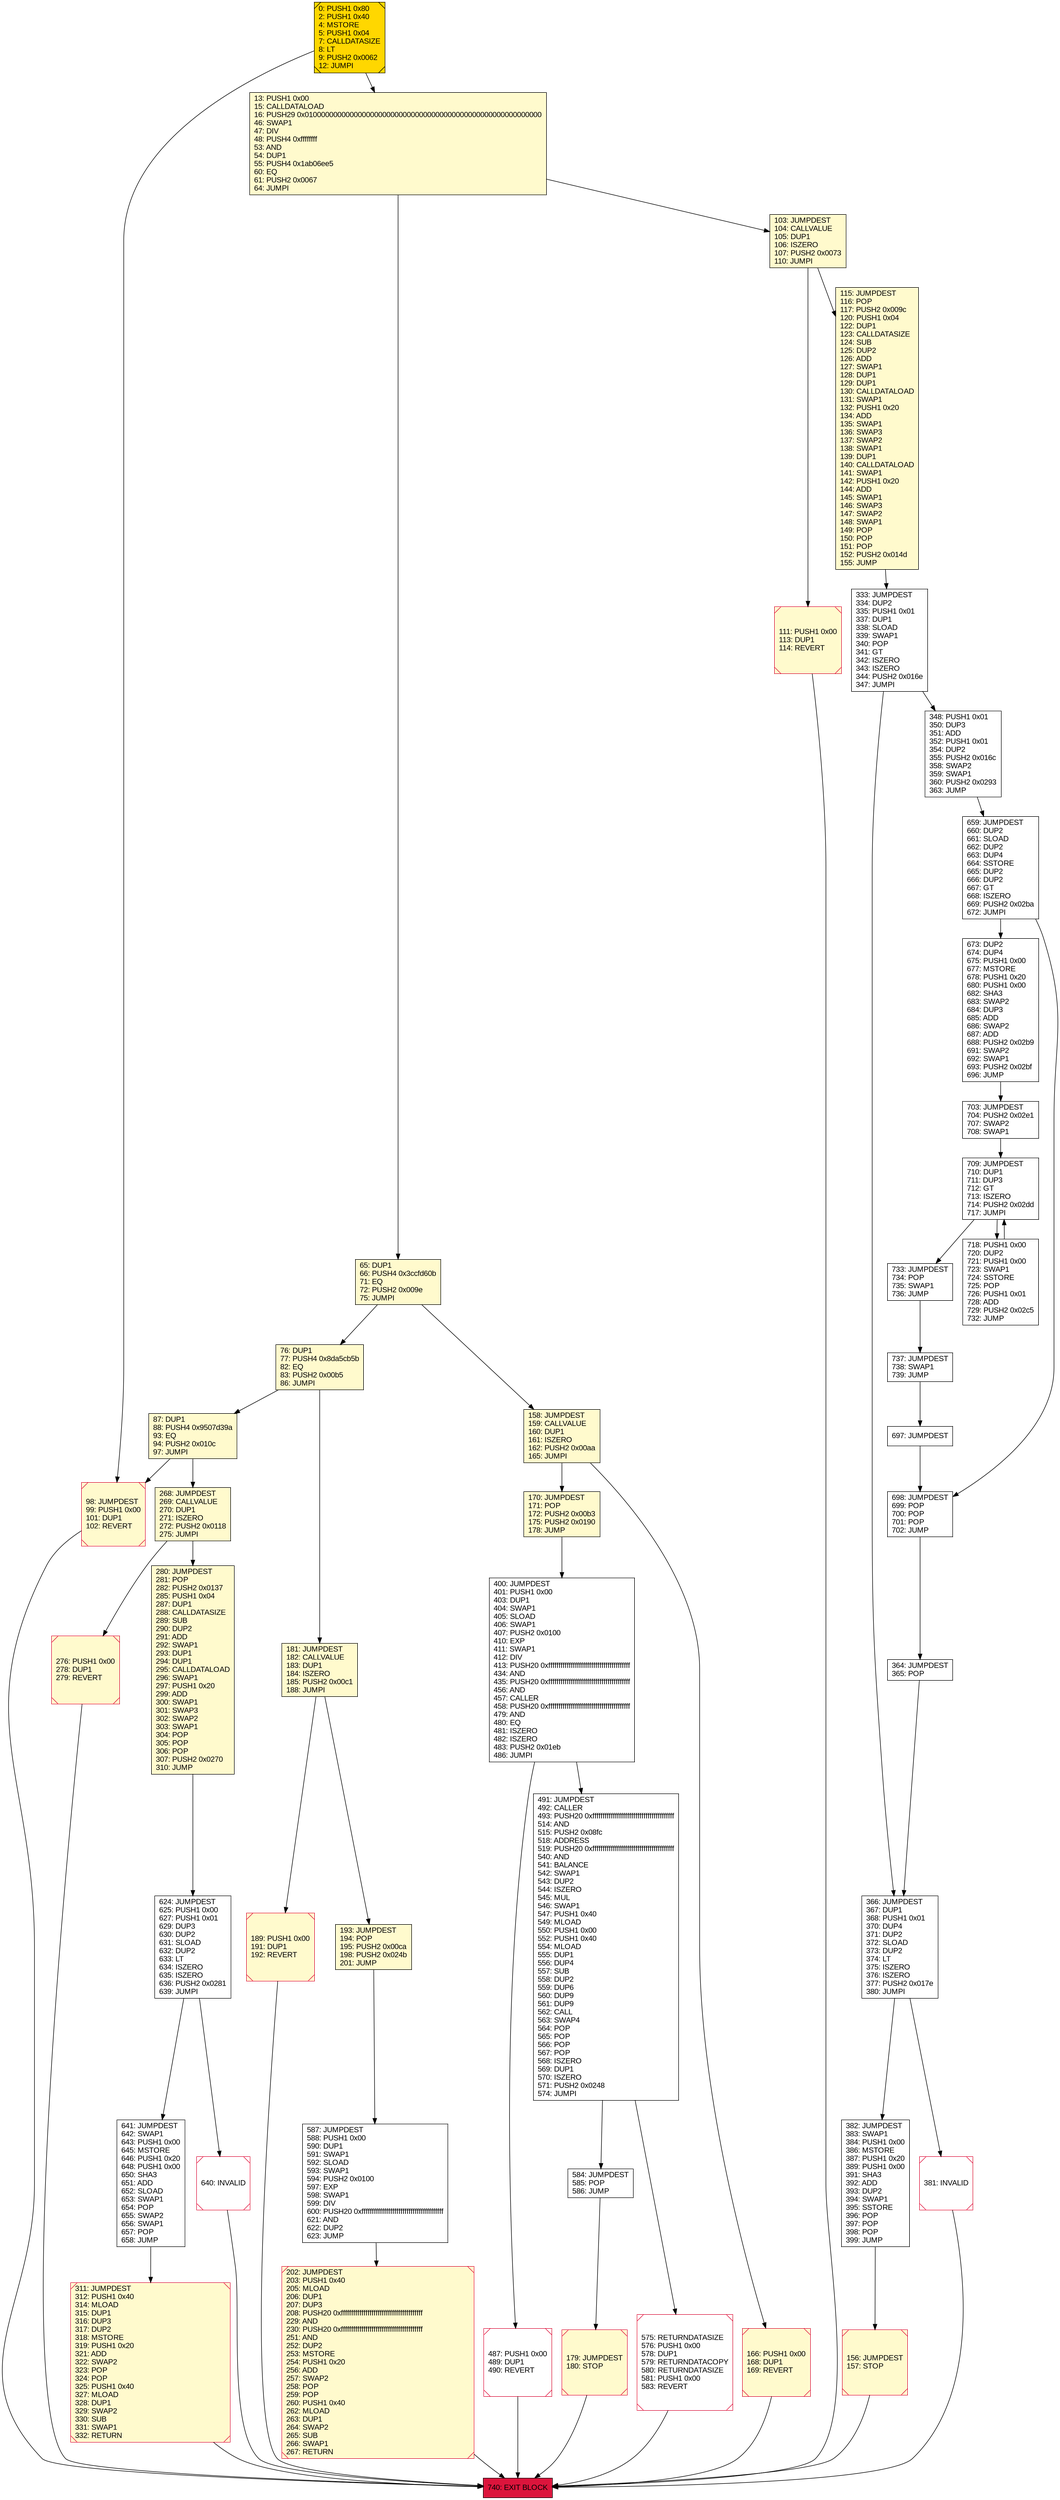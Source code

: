 digraph G {
bgcolor=transparent rankdir=UD;
node [shape=box style=filled color=black fillcolor=white fontname=arial fontcolor=black];
491 [label="491: JUMPDEST\l492: CALLER\l493: PUSH20 0xffffffffffffffffffffffffffffffffffffffff\l514: AND\l515: PUSH2 0x08fc\l518: ADDRESS\l519: PUSH20 0xffffffffffffffffffffffffffffffffffffffff\l540: AND\l541: BALANCE\l542: SWAP1\l543: DUP2\l544: ISZERO\l545: MUL\l546: SWAP1\l547: PUSH1 0x40\l549: MLOAD\l550: PUSH1 0x00\l552: PUSH1 0x40\l554: MLOAD\l555: DUP1\l556: DUP4\l557: SUB\l558: DUP2\l559: DUP6\l560: DUP9\l561: DUP9\l562: CALL\l563: SWAP4\l564: POP\l565: POP\l566: POP\l567: POP\l568: ISZERO\l569: DUP1\l570: ISZERO\l571: PUSH2 0x0248\l574: JUMPI\l" ];
381 [label="381: INVALID\l" shape=Msquare color=crimson ];
311 [label="311: JUMPDEST\l312: PUSH1 0x40\l314: MLOAD\l315: DUP1\l316: DUP3\l317: DUP2\l318: MSTORE\l319: PUSH1 0x20\l321: ADD\l322: SWAP2\l323: POP\l324: POP\l325: PUSH1 0x40\l327: MLOAD\l328: DUP1\l329: SWAP2\l330: SUB\l331: SWAP1\l332: RETURN\l" fillcolor=lemonchiffon shape=Msquare color=crimson ];
673 [label="673: DUP2\l674: DUP4\l675: PUSH1 0x00\l677: MSTORE\l678: PUSH1 0x20\l680: PUSH1 0x00\l682: SHA3\l683: SWAP2\l684: DUP3\l685: ADD\l686: SWAP2\l687: ADD\l688: PUSH2 0x02b9\l691: SWAP2\l692: SWAP1\l693: PUSH2 0x02bf\l696: JUMP\l" ];
487 [label="487: PUSH1 0x00\l489: DUP1\l490: REVERT\l" shape=Msquare color=crimson ];
166 [label="166: PUSH1 0x00\l168: DUP1\l169: REVERT\l" fillcolor=lemonchiffon shape=Msquare color=crimson ];
156 [label="156: JUMPDEST\l157: STOP\l" fillcolor=lemonchiffon shape=Msquare color=crimson ];
103 [label="103: JUMPDEST\l104: CALLVALUE\l105: DUP1\l106: ISZERO\l107: PUSH2 0x0073\l110: JUMPI\l" fillcolor=lemonchiffon ];
193 [label="193: JUMPDEST\l194: POP\l195: PUSH2 0x00ca\l198: PUSH2 0x024b\l201: JUMP\l" fillcolor=lemonchiffon ];
733 [label="733: JUMPDEST\l734: POP\l735: SWAP1\l736: JUMP\l" ];
111 [label="111: PUSH1 0x00\l113: DUP1\l114: REVERT\l" fillcolor=lemonchiffon shape=Msquare color=crimson ];
65 [label="65: DUP1\l66: PUSH4 0x3ccfd60b\l71: EQ\l72: PUSH2 0x009e\l75: JUMPI\l" fillcolor=lemonchiffon ];
280 [label="280: JUMPDEST\l281: POP\l282: PUSH2 0x0137\l285: PUSH1 0x04\l287: DUP1\l288: CALLDATASIZE\l289: SUB\l290: DUP2\l291: ADD\l292: SWAP1\l293: DUP1\l294: DUP1\l295: CALLDATALOAD\l296: SWAP1\l297: PUSH1 0x20\l299: ADD\l300: SWAP1\l301: SWAP3\l302: SWAP2\l303: SWAP1\l304: POP\l305: POP\l306: POP\l307: PUSH2 0x0270\l310: JUMP\l" fillcolor=lemonchiffon ];
348 [label="348: PUSH1 0x01\l350: DUP3\l351: ADD\l352: PUSH1 0x01\l354: DUP2\l355: PUSH2 0x016c\l358: SWAP2\l359: SWAP1\l360: PUSH2 0x0293\l363: JUMP\l" ];
737 [label="737: JUMPDEST\l738: SWAP1\l739: JUMP\l" ];
366 [label="366: JUMPDEST\l367: DUP1\l368: PUSH1 0x01\l370: DUP4\l371: DUP2\l372: SLOAD\l373: DUP2\l374: LT\l375: ISZERO\l376: ISZERO\l377: PUSH2 0x017e\l380: JUMPI\l" ];
158 [label="158: JUMPDEST\l159: CALLVALUE\l160: DUP1\l161: ISZERO\l162: PUSH2 0x00aa\l165: JUMPI\l" fillcolor=lemonchiffon ];
202 [label="202: JUMPDEST\l203: PUSH1 0x40\l205: MLOAD\l206: DUP1\l207: DUP3\l208: PUSH20 0xffffffffffffffffffffffffffffffffffffffff\l229: AND\l230: PUSH20 0xffffffffffffffffffffffffffffffffffffffff\l251: AND\l252: DUP2\l253: MSTORE\l254: PUSH1 0x20\l256: ADD\l257: SWAP2\l258: POP\l259: POP\l260: PUSH1 0x40\l262: MLOAD\l263: DUP1\l264: SWAP2\l265: SUB\l266: SWAP1\l267: RETURN\l" fillcolor=lemonchiffon shape=Msquare color=crimson ];
718 [label="718: PUSH1 0x00\l720: DUP2\l721: PUSH1 0x00\l723: SWAP1\l724: SSTORE\l725: POP\l726: PUSH1 0x01\l728: ADD\l729: PUSH2 0x02c5\l732: JUMP\l" ];
698 [label="698: JUMPDEST\l699: POP\l700: POP\l701: POP\l702: JUMP\l" ];
703 [label="703: JUMPDEST\l704: PUSH2 0x02e1\l707: SWAP2\l708: SWAP1\l" ];
189 [label="189: PUSH1 0x00\l191: DUP1\l192: REVERT\l" fillcolor=lemonchiffon shape=Msquare color=crimson ];
641 [label="641: JUMPDEST\l642: SWAP1\l643: PUSH1 0x00\l645: MSTORE\l646: PUSH1 0x20\l648: PUSH1 0x00\l650: SHA3\l651: ADD\l652: SLOAD\l653: SWAP1\l654: POP\l655: SWAP2\l656: SWAP1\l657: POP\l658: JUMP\l" ];
364 [label="364: JUMPDEST\l365: POP\l" ];
181 [label="181: JUMPDEST\l182: CALLVALUE\l183: DUP1\l184: ISZERO\l185: PUSH2 0x00c1\l188: JUMPI\l" fillcolor=lemonchiffon ];
76 [label="76: DUP1\l77: PUSH4 0x8da5cb5b\l82: EQ\l83: PUSH2 0x00b5\l86: JUMPI\l" fillcolor=lemonchiffon ];
740 [label="740: EXIT BLOCK\l" fillcolor=crimson ];
575 [label="575: RETURNDATASIZE\l576: PUSH1 0x00\l578: DUP1\l579: RETURNDATACOPY\l580: RETURNDATASIZE\l581: PUSH1 0x00\l583: REVERT\l" shape=Msquare color=crimson ];
0 [label="0: PUSH1 0x80\l2: PUSH1 0x40\l4: MSTORE\l5: PUSH1 0x04\l7: CALLDATASIZE\l8: LT\l9: PUSH2 0x0062\l12: JUMPI\l" fillcolor=lemonchiffon shape=Msquare fillcolor=gold ];
87 [label="87: DUP1\l88: PUSH4 0x9507d39a\l93: EQ\l94: PUSH2 0x010c\l97: JUMPI\l" fillcolor=lemonchiffon ];
170 [label="170: JUMPDEST\l171: POP\l172: PUSH2 0x00b3\l175: PUSH2 0x0190\l178: JUMP\l" fillcolor=lemonchiffon ];
98 [label="98: JUMPDEST\l99: PUSH1 0x00\l101: DUP1\l102: REVERT\l" fillcolor=lemonchiffon shape=Msquare color=crimson ];
179 [label="179: JUMPDEST\l180: STOP\l" fillcolor=lemonchiffon shape=Msquare color=crimson ];
333 [label="333: JUMPDEST\l334: DUP2\l335: PUSH1 0x01\l337: DUP1\l338: SLOAD\l339: SWAP1\l340: POP\l341: GT\l342: ISZERO\l343: ISZERO\l344: PUSH2 0x016e\l347: JUMPI\l" ];
13 [label="13: PUSH1 0x00\l15: CALLDATALOAD\l16: PUSH29 0x0100000000000000000000000000000000000000000000000000000000\l46: SWAP1\l47: DIV\l48: PUSH4 0xffffffff\l53: AND\l54: DUP1\l55: PUSH4 0x1ab06ee5\l60: EQ\l61: PUSH2 0x0067\l64: JUMPI\l" fillcolor=lemonchiffon ];
709 [label="709: JUMPDEST\l710: DUP1\l711: DUP3\l712: GT\l713: ISZERO\l714: PUSH2 0x02dd\l717: JUMPI\l" ];
382 [label="382: JUMPDEST\l383: SWAP1\l384: PUSH1 0x00\l386: MSTORE\l387: PUSH1 0x20\l389: PUSH1 0x00\l391: SHA3\l392: ADD\l393: DUP2\l394: SWAP1\l395: SSTORE\l396: POP\l397: POP\l398: POP\l399: JUMP\l" ];
584 [label="584: JUMPDEST\l585: POP\l586: JUMP\l" ];
697 [label="697: JUMPDEST\l" ];
115 [label="115: JUMPDEST\l116: POP\l117: PUSH2 0x009c\l120: PUSH1 0x04\l122: DUP1\l123: CALLDATASIZE\l124: SUB\l125: DUP2\l126: ADD\l127: SWAP1\l128: DUP1\l129: DUP1\l130: CALLDATALOAD\l131: SWAP1\l132: PUSH1 0x20\l134: ADD\l135: SWAP1\l136: SWAP3\l137: SWAP2\l138: SWAP1\l139: DUP1\l140: CALLDATALOAD\l141: SWAP1\l142: PUSH1 0x20\l144: ADD\l145: SWAP1\l146: SWAP3\l147: SWAP2\l148: SWAP1\l149: POP\l150: POP\l151: POP\l152: PUSH2 0x014d\l155: JUMP\l" fillcolor=lemonchiffon ];
276 [label="276: PUSH1 0x00\l278: DUP1\l279: REVERT\l" fillcolor=lemonchiffon shape=Msquare color=crimson ];
268 [label="268: JUMPDEST\l269: CALLVALUE\l270: DUP1\l271: ISZERO\l272: PUSH2 0x0118\l275: JUMPI\l" fillcolor=lemonchiffon ];
659 [label="659: JUMPDEST\l660: DUP2\l661: SLOAD\l662: DUP2\l663: DUP4\l664: SSTORE\l665: DUP2\l666: DUP2\l667: GT\l668: ISZERO\l669: PUSH2 0x02ba\l672: JUMPI\l" ];
400 [label="400: JUMPDEST\l401: PUSH1 0x00\l403: DUP1\l404: SWAP1\l405: SLOAD\l406: SWAP1\l407: PUSH2 0x0100\l410: EXP\l411: SWAP1\l412: DIV\l413: PUSH20 0xffffffffffffffffffffffffffffffffffffffff\l434: AND\l435: PUSH20 0xffffffffffffffffffffffffffffffffffffffff\l456: AND\l457: CALLER\l458: PUSH20 0xffffffffffffffffffffffffffffffffffffffff\l479: AND\l480: EQ\l481: ISZERO\l482: ISZERO\l483: PUSH2 0x01eb\l486: JUMPI\l" ];
587 [label="587: JUMPDEST\l588: PUSH1 0x00\l590: DUP1\l591: SWAP1\l592: SLOAD\l593: SWAP1\l594: PUSH2 0x0100\l597: EXP\l598: SWAP1\l599: DIV\l600: PUSH20 0xffffffffffffffffffffffffffffffffffffffff\l621: AND\l622: DUP2\l623: JUMP\l" ];
624 [label="624: JUMPDEST\l625: PUSH1 0x00\l627: PUSH1 0x01\l629: DUP3\l630: DUP2\l631: SLOAD\l632: DUP2\l633: LT\l634: ISZERO\l635: ISZERO\l636: PUSH2 0x0281\l639: JUMPI\l" ];
640 [label="640: INVALID\l" shape=Msquare color=crimson ];
624 -> 640;
76 -> 181;
98 -> 740;
76 -> 87;
698 -> 364;
103 -> 111;
65 -> 158;
268 -> 276;
87 -> 268;
158 -> 166;
13 -> 103;
659 -> 698;
737 -> 697;
487 -> 740;
382 -> 156;
381 -> 740;
709 -> 733;
111 -> 740;
181 -> 193;
268 -> 280;
348 -> 659;
491 -> 584;
280 -> 624;
697 -> 698;
703 -> 709;
709 -> 718;
718 -> 709;
65 -> 76;
366 -> 382;
333 -> 348;
181 -> 189;
659 -> 673;
575 -> 740;
0 -> 98;
87 -> 98;
179 -> 740;
364 -> 366;
584 -> 179;
0 -> 13;
276 -> 740;
641 -> 311;
733 -> 737;
170 -> 400;
366 -> 381;
640 -> 740;
115 -> 333;
673 -> 703;
311 -> 740;
624 -> 641;
166 -> 740;
587 -> 202;
491 -> 575;
156 -> 740;
333 -> 366;
193 -> 587;
189 -> 740;
13 -> 65;
400 -> 487;
103 -> 115;
202 -> 740;
400 -> 491;
158 -> 170;
}